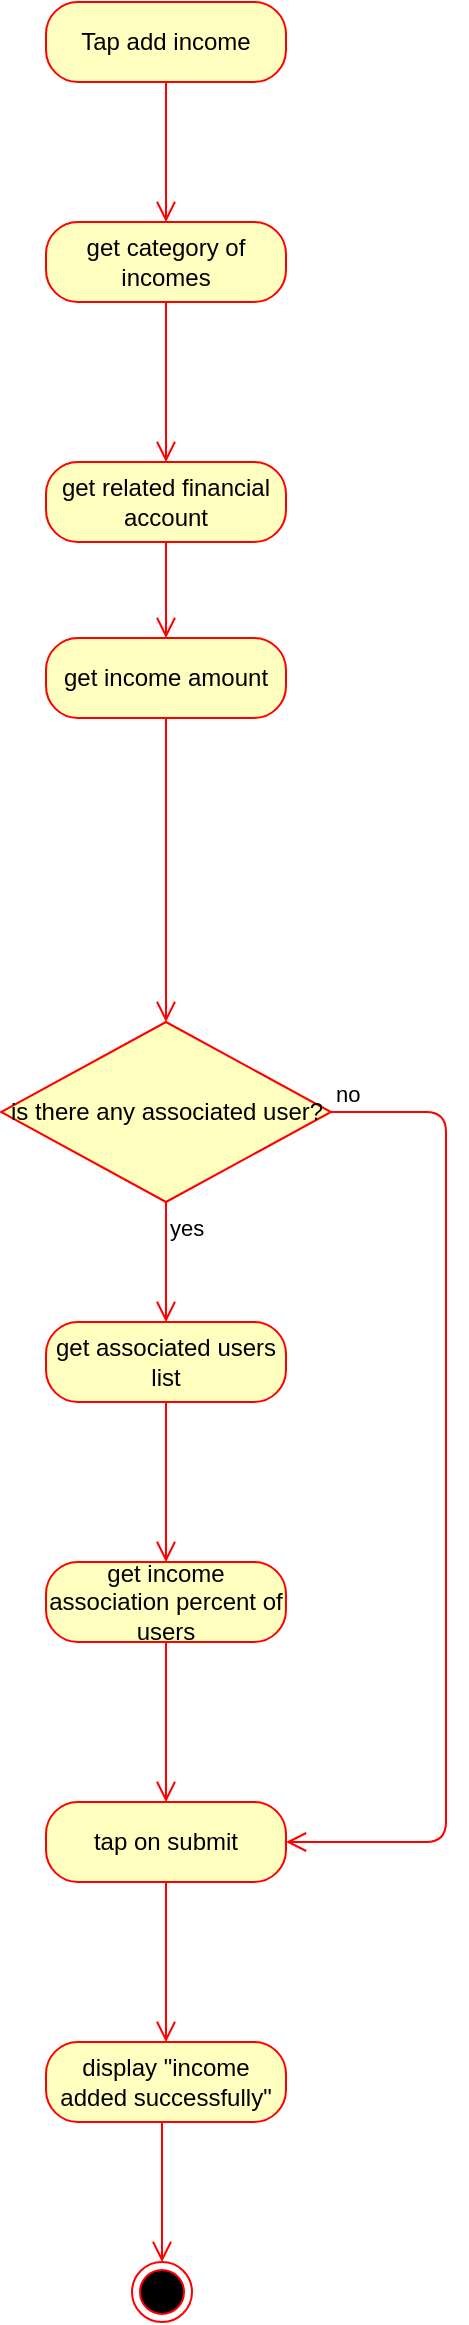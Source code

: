 <mxfile version="12.3.9" type="device" pages="1"><diagram id="WBEY_0McoAvumQLCv5Jy" name="Page-1"><mxGraphModel dx="1010" dy="1712" grid="1" gridSize="10" guides="1" tooltips="1" connect="1" arrows="1" fold="1" page="1" pageScale="1" pageWidth="827" pageHeight="1169" math="0" shadow="0"><root><mxCell id="0"/><mxCell id="1" parent="0"/><mxCell id="Vl3pbkUpJad9KQTj6h_V-1" value="Tap add income" style="rounded=1;whiteSpace=wrap;html=1;arcSize=40;fontColor=#000000;fillColor=#ffffc0;strokeColor=#ff0000;" parent="1" vertex="1"><mxGeometry x="340" y="-20" width="120" height="40" as="geometry"/></mxCell><mxCell id="Vl3pbkUpJad9KQTj6h_V-2" value="" style="edgeStyle=orthogonalEdgeStyle;html=1;verticalAlign=bottom;endArrow=open;endSize=8;strokeColor=#ff0000;entryX=0.5;entryY=0;entryDx=0;entryDy=0;" parent="1" source="Vl3pbkUpJad9KQTj6h_V-1" target="Vl3pbkUpJad9KQTj6h_V-3" edge="1"><mxGeometry relative="1" as="geometry"><mxPoint x="400" y="80" as="targetPoint"/></mxGeometry></mxCell><mxCell id="Vl3pbkUpJad9KQTj6h_V-3" value="get category of incomes" style="rounded=1;whiteSpace=wrap;html=1;arcSize=40;fontColor=#000000;fillColor=#ffffc0;strokeColor=#ff0000;" parent="1" vertex="1"><mxGeometry x="340" y="90" width="120" height="40" as="geometry"/></mxCell><mxCell id="Vl3pbkUpJad9KQTj6h_V-4" value="" style="edgeStyle=orthogonalEdgeStyle;html=1;verticalAlign=bottom;endArrow=open;endSize=8;strokeColor=#ff0000;entryX=0.5;entryY=0;entryDx=0;entryDy=0;" parent="1" source="Vl3pbkUpJad9KQTj6h_V-3" target="Vl3pbkUpJad9KQTj6h_V-5" edge="1"><mxGeometry relative="1" as="geometry"><mxPoint x="400" y="200" as="targetPoint"/></mxGeometry></mxCell><mxCell id="Vl3pbkUpJad9KQTj6h_V-5" value="get related financial account" style="rounded=1;whiteSpace=wrap;html=1;arcSize=40;fontColor=#000000;fillColor=#ffffc0;strokeColor=#ff0000;" parent="1" vertex="1"><mxGeometry x="340" y="210" width="120" height="40" as="geometry"/></mxCell><mxCell id="Vl3pbkUpJad9KQTj6h_V-27" value="is there any associated user?" style="rhombus;whiteSpace=wrap;html=1;fillColor=#ffffc0;strokeColor=#ff0000;" parent="1" vertex="1"><mxGeometry x="317.5" y="490" width="165" height="90" as="geometry"/></mxCell><mxCell id="Vl3pbkUpJad9KQTj6h_V-28" value="no" style="edgeStyle=orthogonalEdgeStyle;html=1;align=left;verticalAlign=bottom;endArrow=open;endSize=8;strokeColor=#ff0000;entryX=1;entryY=0.5;entryDx=0;entryDy=0;" parent="1" source="Vl3pbkUpJad9KQTj6h_V-27" target="Vl3pbkUpJad9KQTj6h_V-38" edge="1"><mxGeometry x="-1" relative="1" as="geometry"><mxPoint x="550" y="535" as="targetPoint"/><Array as="points"><mxPoint x="540" y="535"/><mxPoint x="540" y="900"/></Array></mxGeometry></mxCell><mxCell id="Vl3pbkUpJad9KQTj6h_V-29" value="yes" style="edgeStyle=orthogonalEdgeStyle;html=1;align=left;verticalAlign=top;endArrow=open;endSize=8;strokeColor=#ff0000;entryX=0.5;entryY=0;entryDx=0;entryDy=0;" parent="1" source="Vl3pbkUpJad9KQTj6h_V-27" target="Vl3pbkUpJad9KQTj6h_V-32" edge="1"><mxGeometry x="-1" relative="1" as="geometry"><mxPoint x="400" y="630" as="targetPoint"/></mxGeometry></mxCell><mxCell id="Vl3pbkUpJad9KQTj6h_V-32" value="get associated users list" style="rounded=1;whiteSpace=wrap;html=1;arcSize=40;fontColor=#000000;fillColor=#ffffc0;strokeColor=#ff0000;" parent="1" vertex="1"><mxGeometry x="340" y="640" width="120" height="40" as="geometry"/></mxCell><mxCell id="Vl3pbkUpJad9KQTj6h_V-33" value="" style="edgeStyle=orthogonalEdgeStyle;html=1;verticalAlign=bottom;endArrow=open;endSize=8;strokeColor=#ff0000;entryX=0.5;entryY=0;entryDx=0;entryDy=0;" parent="1" source="Vl3pbkUpJad9KQTj6h_V-32" target="Vl3pbkUpJad9KQTj6h_V-34" edge="1"><mxGeometry relative="1" as="geometry"><mxPoint x="400" y="750" as="targetPoint"/></mxGeometry></mxCell><mxCell id="Vl3pbkUpJad9KQTj6h_V-34" value="get income association percent of users" style="rounded=1;whiteSpace=wrap;html=1;arcSize=40;fontColor=#000000;fillColor=#ffffc0;strokeColor=#ff0000;" parent="1" vertex="1"><mxGeometry x="340" y="760" width="120" height="40" as="geometry"/></mxCell><mxCell id="Vl3pbkUpJad9KQTj6h_V-35" value="" style="edgeStyle=orthogonalEdgeStyle;html=1;verticalAlign=bottom;endArrow=open;endSize=8;strokeColor=#ff0000;entryX=0.5;entryY=0;entryDx=0;entryDy=0;" parent="1" source="Vl3pbkUpJad9KQTj6h_V-34" target="Vl3pbkUpJad9KQTj6h_V-38" edge="1"><mxGeometry relative="1" as="geometry"><mxPoint x="400" y="860" as="targetPoint"/></mxGeometry></mxCell><mxCell id="Vl3pbkUpJad9KQTj6h_V-38" value="tap on submit" style="rounded=1;whiteSpace=wrap;html=1;arcSize=40;fontColor=#000000;fillColor=#ffffc0;strokeColor=#ff0000;" parent="1" vertex="1"><mxGeometry x="340" y="880" width="120" height="40" as="geometry"/></mxCell><mxCell id="Vl3pbkUpJad9KQTj6h_V-39" value="" style="edgeStyle=orthogonalEdgeStyle;html=1;verticalAlign=bottom;endArrow=open;endSize=8;strokeColor=#ff0000;entryX=0.5;entryY=0;entryDx=0;entryDy=0;" parent="1" source="Vl3pbkUpJad9KQTj6h_V-38" target="Vl3pbkUpJad9KQTj6h_V-40" edge="1"><mxGeometry relative="1" as="geometry"><mxPoint x="400" y="990" as="targetPoint"/></mxGeometry></mxCell><mxCell id="Vl3pbkUpJad9KQTj6h_V-40" value="display &quot;income added successfully&quot;" style="rounded=1;whiteSpace=wrap;html=1;arcSize=40;fontColor=#000000;fillColor=#ffffc0;strokeColor=#ff0000;" parent="1" vertex="1"><mxGeometry x="340" y="1000" width="120" height="40" as="geometry"/></mxCell><mxCell id="Vl3pbkUpJad9KQTj6h_V-41" value="" style="edgeStyle=orthogonalEdgeStyle;html=1;verticalAlign=bottom;endArrow=open;endSize=8;strokeColor=#ff0000;" parent="1" source="Vl3pbkUpJad9KQTj6h_V-40" target="Vl3pbkUpJad9KQTj6h_V-44" edge="1"><mxGeometry relative="1" as="geometry"><mxPoint x="400" y="1100" as="targetPoint"/><Array as="points"><mxPoint x="398" y="1060"/><mxPoint x="398" y="1060"/></Array></mxGeometry></mxCell><mxCell id="Vl3pbkUpJad9KQTj6h_V-44" value="" style="ellipse;html=1;shape=endState;fillColor=#000000;strokeColor=#ff0000;" parent="1" vertex="1"><mxGeometry x="383" y="1110" width="30" height="30" as="geometry"/></mxCell><mxCell id="Vl3pbkUpJad9KQTj6h_V-45" value="get income amount" style="rounded=1;whiteSpace=wrap;html=1;arcSize=40;fontColor=#000000;fillColor=#ffffc0;strokeColor=#ff0000;" parent="1" vertex="1"><mxGeometry x="340" y="298" width="120" height="40" as="geometry"/></mxCell><mxCell id="Vl3pbkUpJad9KQTj6h_V-46" value="" style="edgeStyle=orthogonalEdgeStyle;html=1;verticalAlign=bottom;endArrow=open;endSize=8;strokeColor=#ff0000;" parent="1" source="Vl3pbkUpJad9KQTj6h_V-45" edge="1" target="Vl3pbkUpJad9KQTj6h_V-27"><mxGeometry relative="1" as="geometry"><mxPoint x="400" y="398" as="targetPoint"/></mxGeometry></mxCell><mxCell id="Vl3pbkUpJad9KQTj6h_V-48" value="" style="edgeStyle=orthogonalEdgeStyle;html=1;verticalAlign=bottom;endArrow=open;endSize=8;strokeColor=#ff0000;entryX=0.5;entryY=0;entryDx=0;entryDy=0;exitX=0.5;exitY=1;exitDx=0;exitDy=0;" parent="1" source="Vl3pbkUpJad9KQTj6h_V-5" target="Vl3pbkUpJad9KQTj6h_V-45" edge="1"><mxGeometry relative="1" as="geometry"><mxPoint x="350.143" y="340.095" as="targetPoint"/><mxPoint x="350.143" y="260" as="sourcePoint"/><Array as="points"><mxPoint x="400" y="260"/><mxPoint x="400" y="260"/></Array></mxGeometry></mxCell></root></mxGraphModel></diagram></mxfile>